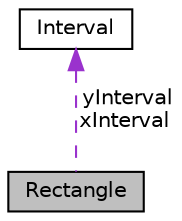 digraph "Rectangle"
{
  edge [fontname="Helvetica",fontsize="10",labelfontname="Helvetica",labelfontsize="10"];
  node [fontname="Helvetica",fontsize="10",shape=record];
  Node1 [label="Rectangle",height=0.2,width=0.4,color="black", fillcolor="grey75", style="filled", fontcolor="black"];
  Node2 -> Node1 [dir="back",color="darkorchid3",fontsize="10",style="dashed",label=" yInterval\nxInterval" ,fontname="Helvetica"];
  Node2 [label="Interval",height=0.2,width=0.4,color="black", fillcolor="white", style="filled",URL="$classInterval.html"];
}
